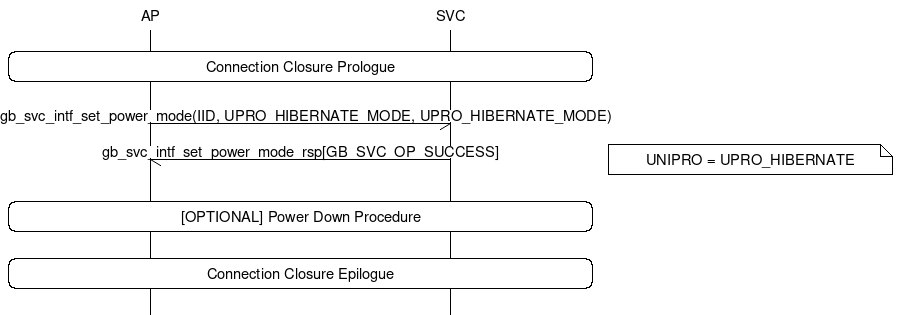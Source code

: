 # MSC for Control Connection Closure for Power Down Sequence

msc {
  hscale = "1.5", arcgradient = "0";

  AP, SVC, Comments [ linecolor = "white", textcolor = "white" ];

  |||;
  AP rbox SVC [ label = "Connection Closure Prologue" ];
  |||;
  AP->SVC [ label = "gb_svc_intf_set_power_mode(IID, UPRO_HIBERNATE_MODE, UPRO_HIBERNATE_MODE)" ];
  SVC->AP [ label = "gb_svc_intf_set_power_mode_rsp[GB_SVC_OP_SUCCESS]" ],
  Comments note Comments [ label = "UNIPRO = UPRO_HIBERNATE" ];
  |||;
  AP rbox SVC [ label = "[OPTIONAL] Power Down Procedure" ];
  |||;
  AP rbox SVC [ label = "Connection Closure Epilogue" ];
  |||;
}
